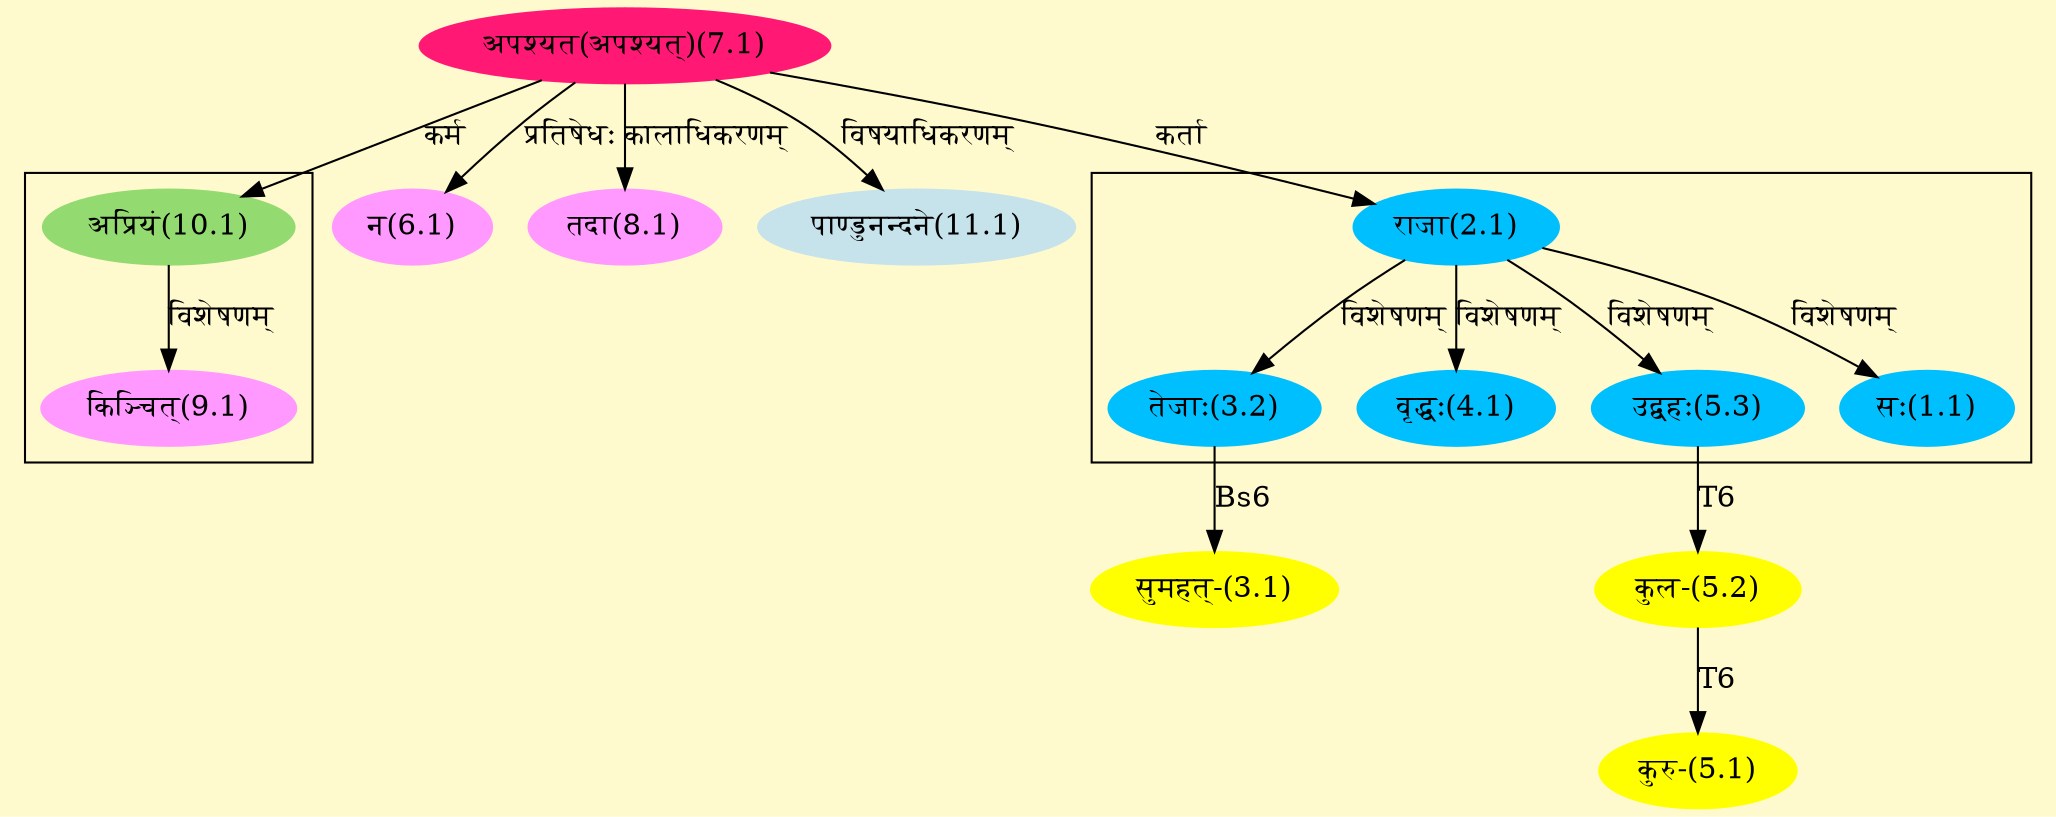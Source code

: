 digraph G{
rankdir=BT;
 compound=true;
 bgcolor="lemonchiffon1";

subgraph cluster_1{
Node1_1 [style=filled, color="#00BFFF" label = "सः(1.1)"]
Node2_1 [style=filled, color="#00BFFF" label = "राजा(2.1)"]
Node3_2 [style=filled, color="#00BFFF" label = "तेजाः(3.2)"]
Node4_1 [style=filled, color="#00BFFF" label = "वृद्धः(4.1)"]
Node5_3 [style=filled, color="#00BFFF" label = "उद्वहः(5.3)"]

}

subgraph cluster_2{
Node9_1 [style=filled, color="#FF99FF" label = "किञ्चित्(9.1)"]
Node10_1 [style=filled, color="#93DB70" label = "अप्रियं(10.1)"]

}
Node2_1 [style=filled, color="#00BFFF" label = "राजा(2.1)"]
Node7_1 [style=filled, color="#FF1975" label = "अपश्यत(अपश्यत्)(7.1)"]
Node3_1 [style=filled, color="#FFFF00" label = "सुमहत्-(3.1)"]
Node3_2 [style=filled, color="#00BFFF" label = "तेजाः(3.2)"]
Node5_1 [style=filled, color="#FFFF00" label = "कुरु-(5.1)"]
Node5_2 [style=filled, color="#FFFF00" label = "कुल-(5.2)"]
Node5_3 [style=filled, color="#00BFFF" label = "उद्वहः(5.3)"]
Node6_1 [style=filled, color="#FF99FF" label = "न(6.1)"]
Node [style=filled, color="" label = "()"]
Node8_1 [style=filled, color="#FF99FF" label = "तदा(8.1)"]
Node10_1 [style=filled, color="#93DB70" label = "अप्रियं(10.1)"]
Node11_1 [style=filled, color="#C6E2EB" label = "पाण्डुनन्दने(11.1)"]
/* Start of Relations section */

Node1_1 -> Node2_1 [  label="विशेषणम्"  dir="back" ]
Node2_1 -> Node7_1 [  label="कर्ता"  dir="back" ]
Node3_1 -> Node3_2 [  label="Bs6"  dir="back" ]
Node3_2 -> Node2_1 [  label="विशेषणम्"  dir="back" ]
Node4_1 -> Node2_1 [  label="विशेषणम्"  dir="back" ]
Node5_1 -> Node5_2 [  label="T6"  dir="back" ]
Node5_2 -> Node5_3 [  label="T6"  dir="back" ]
Node5_3 -> Node2_1 [  label="विशेषणम्"  dir="back" ]
Node6_1 -> Node7_1 [  label="प्रतिषेधः"  dir="back" ]
Node8_1 -> Node7_1 [  label="कालाधिकरणम्"  dir="back" ]
Node9_1 -> Node10_1 [  label="विशेषणम्"  dir="back" ]
Node10_1 -> Node7_1 [  label="कर्म"  dir="back" ]
Node11_1 -> Node7_1 [  label="विषयाधिकरणम्"  dir="back" ]
}
